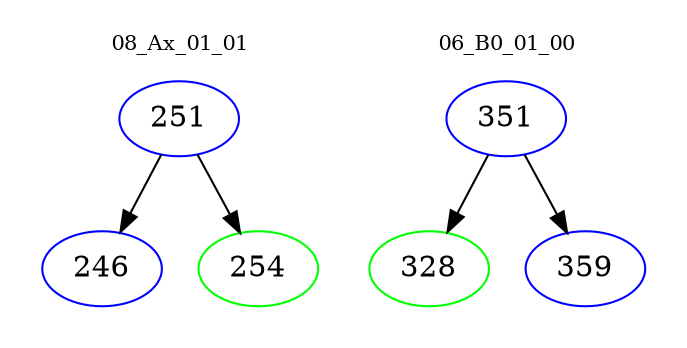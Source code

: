digraph{
subgraph cluster_0 {
color = white
label = "08_Ax_01_01";
fontsize=10;
T0_251 [label="251", color="blue"]
T0_251 -> T0_246 [color="black"]
T0_246 [label="246", color="blue"]
T0_251 -> T0_254 [color="black"]
T0_254 [label="254", color="green"]
}
subgraph cluster_1 {
color = white
label = "06_B0_01_00";
fontsize=10;
T1_351 [label="351", color="blue"]
T1_351 -> T1_328 [color="black"]
T1_328 [label="328", color="green"]
T1_351 -> T1_359 [color="black"]
T1_359 [label="359", color="blue"]
}
}
